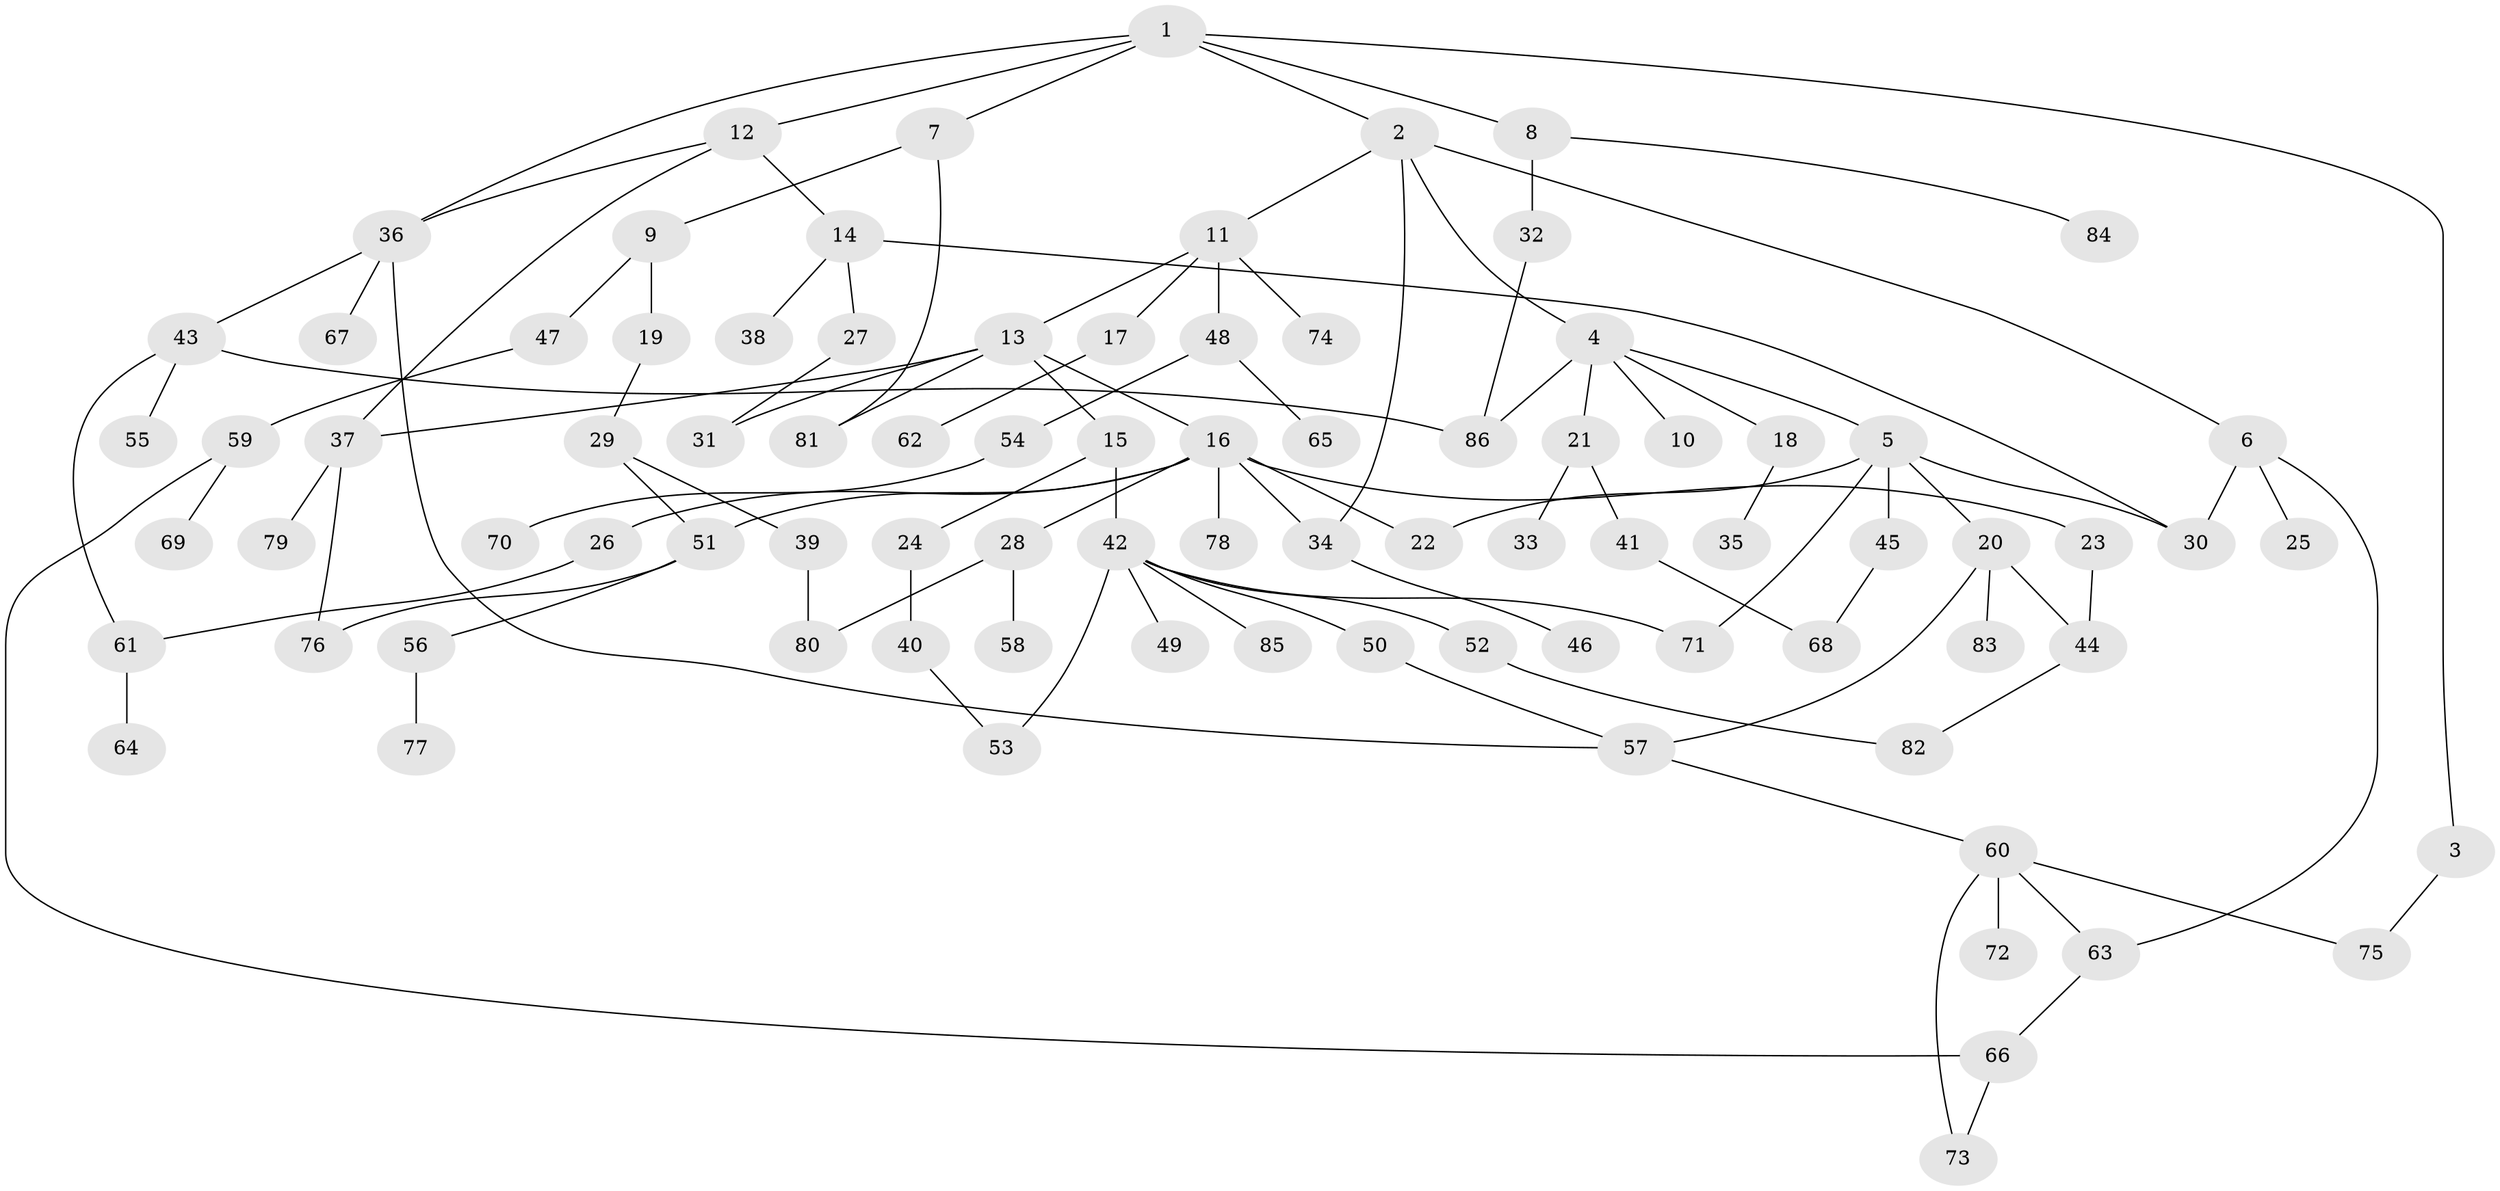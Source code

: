 // coarse degree distribution, {7: 0.05172413793103448, 6: 0.05172413793103448, 2: 0.29310344827586204, 5: 0.017241379310344827, 4: 0.15517241379310345, 3: 0.15517241379310345, 8: 0.017241379310344827, 1: 0.25862068965517243}
// Generated by graph-tools (version 1.1) at 2025/23/03/03/25 07:23:33]
// undirected, 86 vertices, 110 edges
graph export_dot {
graph [start="1"]
  node [color=gray90,style=filled];
  1;
  2;
  3;
  4;
  5;
  6;
  7;
  8;
  9;
  10;
  11;
  12;
  13;
  14;
  15;
  16;
  17;
  18;
  19;
  20;
  21;
  22;
  23;
  24;
  25;
  26;
  27;
  28;
  29;
  30;
  31;
  32;
  33;
  34;
  35;
  36;
  37;
  38;
  39;
  40;
  41;
  42;
  43;
  44;
  45;
  46;
  47;
  48;
  49;
  50;
  51;
  52;
  53;
  54;
  55;
  56;
  57;
  58;
  59;
  60;
  61;
  62;
  63;
  64;
  65;
  66;
  67;
  68;
  69;
  70;
  71;
  72;
  73;
  74;
  75;
  76;
  77;
  78;
  79;
  80;
  81;
  82;
  83;
  84;
  85;
  86;
  1 -- 2;
  1 -- 3;
  1 -- 7;
  1 -- 8;
  1 -- 12;
  1 -- 36;
  2 -- 4;
  2 -- 6;
  2 -- 11;
  2 -- 34;
  3 -- 75;
  4 -- 5;
  4 -- 10;
  4 -- 18;
  4 -- 21;
  4 -- 86;
  5 -- 20;
  5 -- 45;
  5 -- 22;
  5 -- 71;
  5 -- 30;
  6 -- 25;
  6 -- 63;
  6 -- 30;
  7 -- 9;
  7 -- 81;
  8 -- 32;
  8 -- 84;
  9 -- 19;
  9 -- 47;
  11 -- 13;
  11 -- 17;
  11 -- 48;
  11 -- 74;
  12 -- 14;
  12 -- 36;
  12 -- 37;
  13 -- 15;
  13 -- 16;
  13 -- 31;
  13 -- 37;
  13 -- 81;
  14 -- 27;
  14 -- 30;
  14 -- 38;
  15 -- 24;
  15 -- 42;
  16 -- 22;
  16 -- 23;
  16 -- 26;
  16 -- 28;
  16 -- 34;
  16 -- 51;
  16 -- 78;
  17 -- 62;
  18 -- 35;
  19 -- 29;
  20 -- 44;
  20 -- 83;
  20 -- 57;
  21 -- 33;
  21 -- 41;
  23 -- 44;
  24 -- 40;
  26 -- 61;
  27 -- 31;
  28 -- 58;
  28 -- 80;
  29 -- 39;
  29 -- 51;
  32 -- 86;
  34 -- 46;
  36 -- 43;
  36 -- 57;
  36 -- 67;
  37 -- 76;
  37 -- 79;
  39 -- 80;
  40 -- 53;
  41 -- 68;
  42 -- 49;
  42 -- 50;
  42 -- 52;
  42 -- 53;
  42 -- 71;
  42 -- 85;
  43 -- 55;
  43 -- 86;
  43 -- 61;
  44 -- 82;
  45 -- 68;
  47 -- 59;
  48 -- 54;
  48 -- 65;
  50 -- 57;
  51 -- 56;
  51 -- 76;
  52 -- 82;
  54 -- 70;
  56 -- 77;
  57 -- 60;
  59 -- 69;
  59 -- 66;
  60 -- 72;
  60 -- 75;
  60 -- 63;
  60 -- 73;
  61 -- 64;
  63 -- 66;
  66 -- 73;
}

